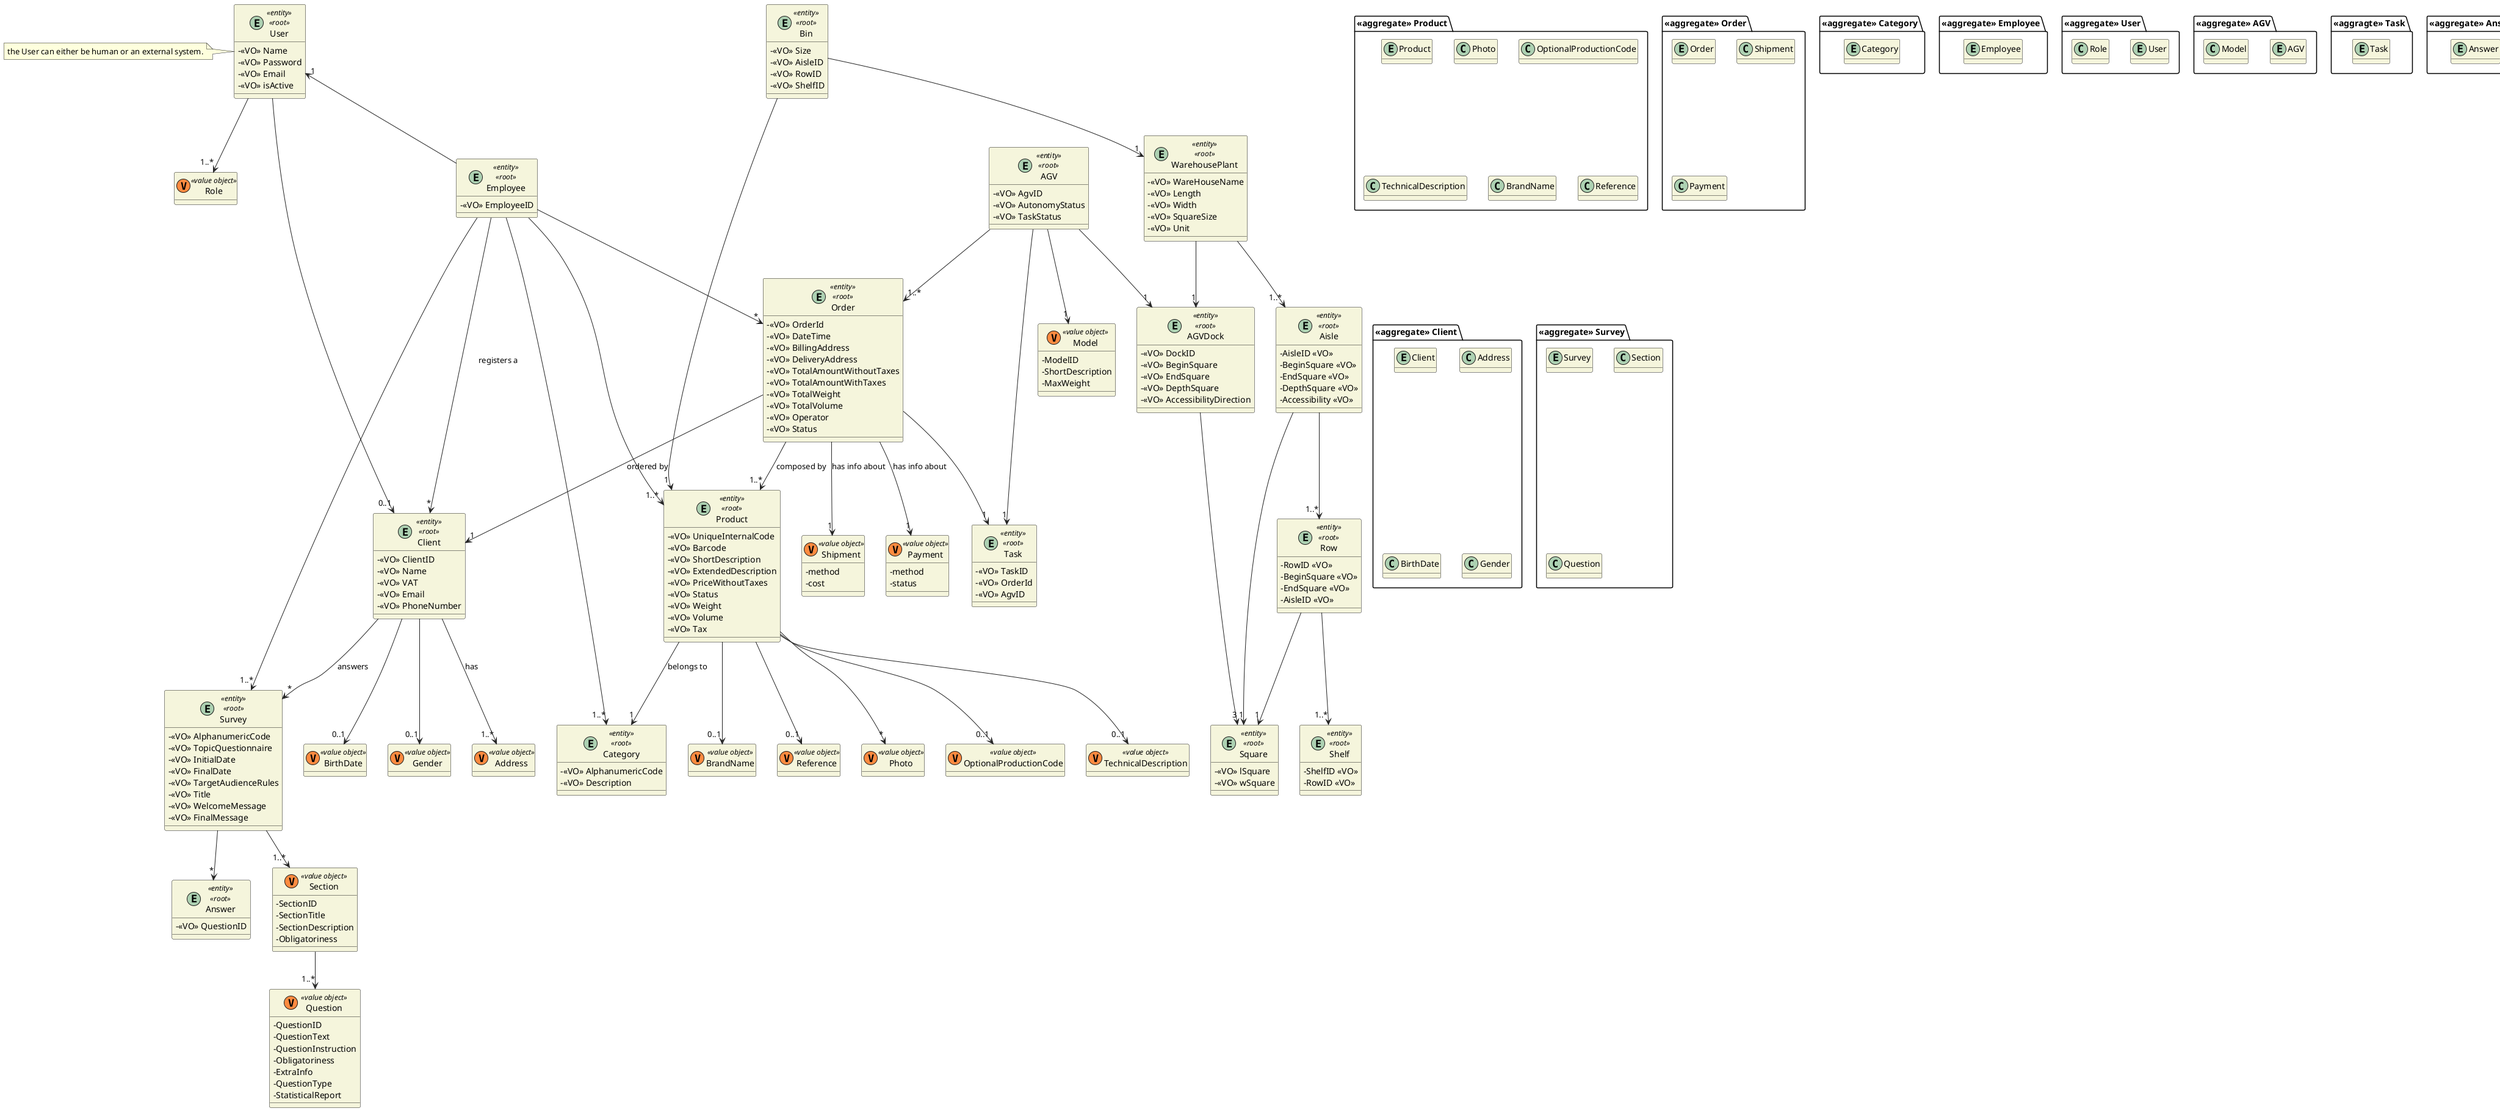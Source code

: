 @startuml

skinparam classAttributeIconSize 0
hide empty attributes
skinparam classBackgroundColor beige
skinparam ArrowColor #222222

/'Value Objects represented by C'/
/'class UniqueInternalCode <<value object >>
class Photo <<value object >>'/

package "<<aggregate>> Product" {
    entity Product
    class Photo
    class OptionalProductionCode
    class TechnicalDescription
    class BrandName
    class Reference
}

package "<<aggregate>> Category" {
    entity Category
}

package "<<aggregate>> Order" {
    entity Order
    class Shipment
    class Payment
}

package "<<aggregate>> Client" {
    entity Client
    class Address
    class BirthDate
    class Gender
}

package "<<aggregate>> Survey" {
    entity Survey
    class Section
    class Question
}

package "<<aggregate>> Employee" {
    entity Employee
}

/'package "<<aggregate>> Salesclerk" {
    entity Salesclerk
}'/

/'package "<<aggregate>> SalesManager" {
    entity SalesManager
}'/

package "<<aggregate>> User" {
    entity User
    class Role
}

package "<<aggregate>> AGV" {
    entity AGV
    /'class AGVPosition'/
    class Model
}

/'package "<<aggregate>> Report" {
    entity Report
}'/

package "<<aggragte>> Task" {
    entity Task
}

/'package "<<aggregate>> MomentInfo" {
    entity MomentInfo
}'/

package "<<aggregate>> Answer" {
    entity Answer
}

package "<<aggregate>> WarehousePlant" {
    entity WarehousePlant
}

package "<<aggregate>> Aisle" {
    entity Aisle
}

package "<<aggregate>> Row" {
    entity Row
}

package "<<aggregate>> Shelf" {
    entity Shelf
}

package "<<aggregate>> Square" {
    entity Square
}

package "<<aggregate>> AGVDock" {
    entity AGVDock
}

/'package "<<aggregate>> Tax" {
    entity Tax
}'/

package "<<aggregate>> Bin" {
    entity Bin
}

entity Product <<entity>> <<root>> {
    -<<VO>> UniqueInternalCode
    -<<VO>> Barcode
    -<<VO>> ShortDescription
    -<<VO>> ExtendedDescription
    -<<VO>> PriceWithoutTaxes
    -<<VO>> Status /'Available, Temporarily Unavailable, Unavailable'/
    -<<VO>> Weight
    -<<VO>> Volume
    -<<VO>> Tax
}

class TechnicalDescription <<(V,#FF8B40) value object>>
class BrandName <<(V,#FF8B40) value object>>
class Reference <<(V,#FF8B40) value object>>
class Photo <<(V,#FF8B40) value object>>
class OptionalProductionCode <<(V,#FF8B40) value object>>


entity Category <<entity>> <<root>> {
    -<<VO>> AlphanumericCode
    -<<VO>> Description
}


entity Order <<entity>> <<root>> {
    -<<VO>> OrderId /'automatically generated'/
    -<<VO>> DateTime /'automatically generated na hora do registo do sistema'/
    -<<VO>> BillingAddress
    -<<VO>> DeliveryAddress
    -<<VO>> TotalAmountWithoutTaxes
    -<<VO>> TotalAmountWithTaxes
    -<<VO>> TotalWeight
    -<<VO>> TotalVolume
    -<<VO>> Operator
    -<<VO>> Status /'(CONFIRM WITH CLIENT: registered, payment pending, being prepared on the warehouse, dispatched, delivered by carrier, received by customer)'/
}

/'Representa-se atributos de value objects?'/
class Shipment <<(V,#FF8B40) value object>> {
    -method
    -cost
}

class Payment <<(V,#FF8B40) value object>> {
    -method
    -status
}

entity Client <<entity>> <<root>> {
    - <<VO>> ClientID
    - <<VO>> Name
    - <<VO>> VAT
    - <<VO>> Email
    - <<VO>> PhoneNumber
    /'- <<VO>> BirthDate'/ /'optional'/
    /'- <<VO>> Gender'/ /'optional'/
}

class BirthDate <<(V,#FF8B40) value object>> {}
class Gender <<(V,#FF8B40) value object>> {}


entity Employee <<entity>> <<root>> {
    - <<VO>> EmployeeID
}

/'entity Salesclerk <<entity>> <<root>> {

}'/

/'entity SalesManager <<entity>> <<root>> {

}'/

entity User <<entity>> <<root>> {
    - <<VO>> Name
    - <<VO>> Password
    - <<VO>> Email
    - <<VO>> isActive
}

entity User
note left: the User can either be human or an external system.

entity Survey <<entity>> <<root>> {
    - <<VO>> AlphanumericCode
    - <<VO>> TopicQuestionnaire
    - <<VO>> InitialDate
    - <<VO>> FinalDate
    - <<VO>> TargetAudienceRules
    - <<VO>> Title
    - <<VO>> WelcomeMessage
    - <<VO>> FinalMessage
}

entity AGV <<entity>> <<root>> {
    - <<VO>> AgvID
    - <<VO>> AutonomyStatus /' number of hours left until it runs out of battery '/
    - <<VO>> TaskStatus /' free charging or occupied '/
}

/'entity Report <<entity>> <<root>> {

}'/

entity Task <<entity>> <<root>>{
    - <<VO>> TaskID
    - <<VO>> OrderId
    - <<VO>> AgvID
}

/'entity MomentInfo <<entity>> <<root>> {
    - <<VO>> OrderId
    - <<VO>> ProductId
    - <<VO>> GeneratedTime
    - <<VO>> PriceWithoutTaxes'/

    /'- <<VO>> Weight'/
/'}'/

entity Answer <<entity>> <<root>> {
    - <<VO>> QuestionID
  /'- <<VO>> resposta tipo?'/
}

class Model <<(V,#FF8B40) value object>> {
    - ModelID
    - ShortDescription
    - MaxWeight
}

entity AGVDock <<entity>> <<root>> {
    - <<VO>> DockID
    - <<VO>> BeginSquare
    - <<VO>> EndSquare
    - <<VO>> DepthSquare
    - <<VO>> AccessibilityDirection
}

/'class AGVPosition <<(V,#FF8B40) value object>> {

}'/

entity Square <<entity>> <<root>> {
    - <<VO>> lSquare
    - <<VO>> wSquare
}

entity Bin <<entity>> <<root>> {
    - <<VO>> Size
    - <<VO>> AisleID
    - <<VO>> RowID
    - <<VO>> ShelfID
}

class Section <<(V,#FF8B40) value object>> {
    - SectionID
    - SectionTitle
    - SectionDescription
    - Obligatoriness
}

class Question <<(V,#FF8B40) value object>> {
    - QuestionID
    - QuestionText
    - QuestionInstruction /' optional '/
    - Obligatoriness
    - ExtraInfo /' optional '/
    - QuestionType /' (free text, multiple choices, multiple choice with input  value, ordering/ranking choices, single choice, singe choice with input value,   numeric, sorting options, scaling options) '/
    - StatisticalReport
}

entity WarehousePlant <<entity>> <<root>> {
    - <<VO>> WareHouseName
    - <<VO>> Length
    - <<VO>> Width
    - <<VO>> SquareSize
    - <<VO>> Unit
}

entity Aisle <<entity>> <<root>> {
    - AisleID <<VO>>
    - BeginSquare <<VO>>
    - EndSquare <<VO>>
    - DepthSquare <<VO>>
    - Accessibility <<VO>>
}

entity Row <<entity>> <<root>> {
    - RowID <<VO>>
    - BeginSquare <<VO>>
    - EndSquare <<VO>>
    - AisleID <<VO>>
}

entity Shelf <<entity>> <<root>> {
    - ShelfID <<VO>>
    - RowID <<VO>>
}

/' class Warehouse <<(V,#FF8B40) value object>> {
    - WarehousePlant <<VO>>
    - Status <<VO>>
    - Description <<VO>>
    - WarehouseLength <<VO>>
    - WarehouseWidth <<VO>>
}

class Corridor <<(V,#FF8B40) value object>> {
    - CorridorID <<VO>>
    - BeginSquare <<VO>>
    - EndSquare <<VO>>
    - DepthSquare <<VO>>
    - AccessibilityDirection <<VO>>
}

class StorageArea <<(V,#FF8B40) value object>> {
    - StorageAreaID <<VO>>
} '/

class Address <<(V,#FF8B40) value object>> {

}

class Role <<(V,#FF8B40) value object>> {

}

/' class TaxService <<(S, orchid) value object>> {

} '/

Product --> "*" Photo
Product --> "0..1" OptionalProductionCode
Product --> "1" Category : belongs to
Product --> "0..1" TechnicalDescription
Product --> "0..1" BrandName
Product --> "0..1" Reference

Order --> "1" Client : ordered by
Order --> "1..*" Product : composed by
Order --> "1" Shipment : has info about
Order --> "1" Payment : has info about

Client --> "1..*" Address : has
Client --> "*" Survey: answers
Client --> "0..1" BirthDate
Client --> "0..1" Gender

Employee --> "*" Client : registers a
Employee --> "*" Order
Employee --> "1..*" Product
Employee --> "1..*" Category
Employee --> "1..*" Survey
/'Employee --> "1..*" Report'/
/'Salesclerk --> "*" Client'/
/'Salesclerk --> "*" Order'/
/'Salesclerk --|> Employee'/
/'Salesclerk --> "1..*" Product'/
/'Salesclerk --> "1..*" Category'/

/'SalesManager --> "*" Client'/
/'SalesManager --> "*" Order'/
/'SalesManager -|> Employee'/
/'SalesManager --> "1..*" Product'/
/'SalesManager --> "1..*" Category'/
/'SalesManager --> "1..*" Survey'/
/'SalesManager ---> "1..*" Report'/

User --> "1..*" Role
User "1" <-- Employee
User --> "0..1" Client

WarehousePlant --> "1..*" Aisle
Aisle --> "1..*" Row
Aisle --> "1" Square
Row --> "1..*" Shelf
Row --> "1" Square
WarehousePlant --> "1" AGVDock
/'StorageArea --> "1" Row
StorageArea --> "1" Shelf
StorageArea --> "1..*" Bin '/

Bin --> "1" Product
/'Product --> "1" Tax'/

Bin --> "1" WarehousePlant

AGV --> "1" Model


AGV --> "1..*" Order
/'AGV --> "1" AGVPosition'/
AGV --> "1" AGVDock

AGVDock --> "3" Square

/'AGVPosition --> "1" Square'/

/'Report --> "1" Survey
Report --> "*" Order'/

Survey --> "1..*" Section

Section --> "1..*" Question

Order --> "1" Task
AGV --> "1" Task

/'Product --> "1..*" MomentInfo
Order --> "1..*" MomentInfo'/

Survey --> "*" Answer
/'Report --> "*" Answer'/

/' TaxService ..> Tax '/

@enduml